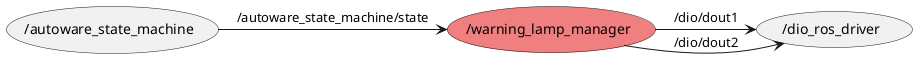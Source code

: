 @startuml

usecase "/autoware_state_machine"
usecase "/warning_lamp_manager" #LightCoral
usecase "/dio_ros_driver"

(/autoware_state_machine) -> (/warning_lamp_manager) : /autoware_state_machine/state

(/warning_lamp_manager) -> (/dio_ros_driver) : /dio/dout1
(/warning_lamp_manager) -> (/dio_ros_driver) : /dio/dout2

@enduml
